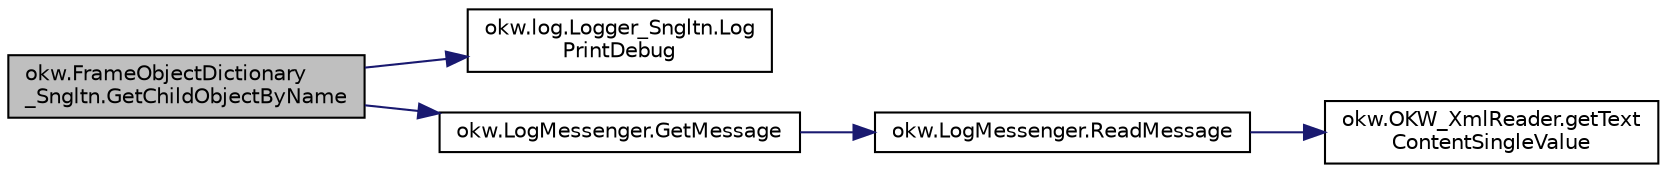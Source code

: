 digraph "okw.FrameObjectDictionary_Sngltn.GetChildObjectByName"
{
 // INTERACTIVE_SVG=YES
  edge [fontname="Helvetica",fontsize="10",labelfontname="Helvetica",labelfontsize="10"];
  node [fontname="Helvetica",fontsize="10",shape=record];
  rankdir="LR";
  Node113 [label="okw.FrameObjectDictionary\l_Sngltn.GetChildObjectByName",height=0.2,width=0.4,color="black", fillcolor="grey75", style="filled", fontcolor="black"];
  Node113 -> Node114 [color="midnightblue",fontsize="10",style="solid",fontname="Helvetica"];
  Node114 [label="okw.log.Logger_Sngltn.Log\lPrintDebug",height=0.2,width=0.4,color="black", fillcolor="white", style="filled",URL="$classokw_1_1log_1_1_logger___sngltn.html#a313f97c79ba4662d9daaf7f537dd02f4",tooltip="Loggt eine Nachricht. "];
  Node113 -> Node115 [color="midnightblue",fontsize="10",style="solid",fontname="Helvetica"];
  Node115 [label="okw.LogMessenger.GetMessage",height=0.2,width=0.4,color="black", fillcolor="white", style="filled",URL="$classokw_1_1_log_messenger.html#af225d1f037d47b3b085175c09d78bdd2",tooltip="Holt die Log-Meldung für MethodeNmae/Textkey ohne weitere Parameter. "];
  Node115 -> Node116 [color="midnightblue",fontsize="10",style="solid",fontname="Helvetica"];
  Node116 [label="okw.LogMessenger.ReadMessage",height=0.2,width=0.4,color="black", fillcolor="white", style="filled",URL="$classokw_1_1_log_messenger.html#a530cd6ab82ec82a04206a2e976ec06e3",tooltip="Interne Kernfunktion holt die Log-Meldung mit Platzhaltern aus der XML-Datei. "];
  Node116 -> Node117 [color="midnightblue",fontsize="10",style="solid",fontname="Helvetica"];
  Node117 [label="okw.OKW_XmlReader.getText\lContentSingleValue",height=0.2,width=0.4,color="black", fillcolor="white", style="filled",URL="$classokw_1_1_o_k_w___xml_reader.html#ab920b5335a2e1429c14cc5f8e79f39eb",tooltip="Lies den TextContent eines Tag. "];
}
